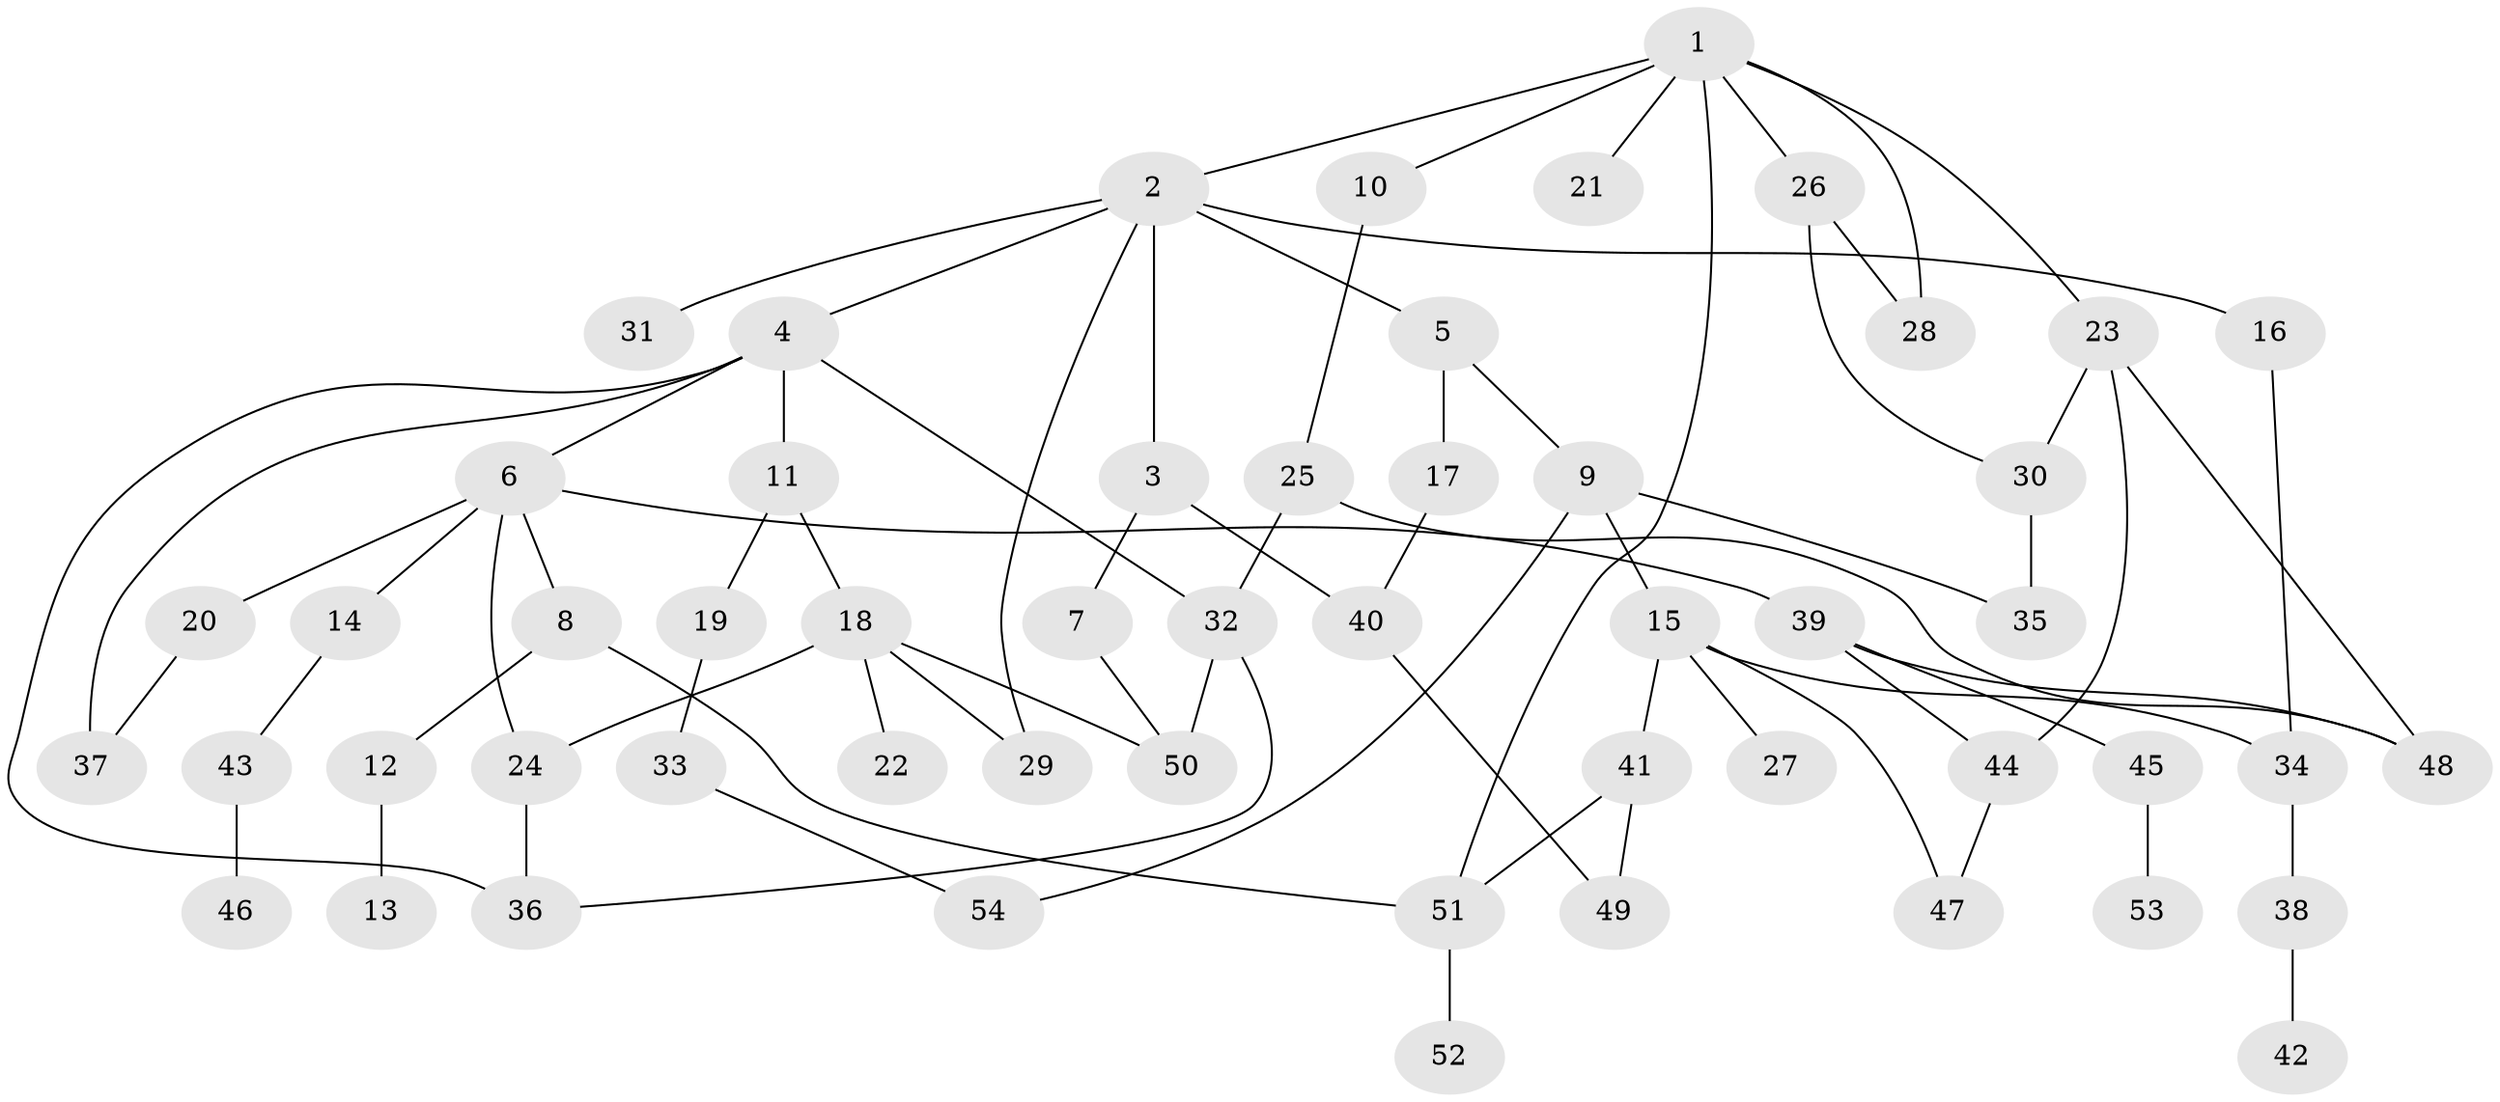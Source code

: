 // coarse degree distribution, {6: 0.037037037037037035, 5: 0.14814814814814814, 4: 0.2222222222222222, 2: 0.14814814814814814, 3: 0.18518518518518517, 1: 0.25925925925925924}
// Generated by graph-tools (version 1.1) at 2025/48/03/04/25 22:48:46]
// undirected, 54 vertices, 74 edges
graph export_dot {
  node [color=gray90,style=filled];
  1;
  2;
  3;
  4;
  5;
  6;
  7;
  8;
  9;
  10;
  11;
  12;
  13;
  14;
  15;
  16;
  17;
  18;
  19;
  20;
  21;
  22;
  23;
  24;
  25;
  26;
  27;
  28;
  29;
  30;
  31;
  32;
  33;
  34;
  35;
  36;
  37;
  38;
  39;
  40;
  41;
  42;
  43;
  44;
  45;
  46;
  47;
  48;
  49;
  50;
  51;
  52;
  53;
  54;
  1 -- 2;
  1 -- 10;
  1 -- 21;
  1 -- 23;
  1 -- 26;
  1 -- 28;
  1 -- 51;
  2 -- 3;
  2 -- 4;
  2 -- 5;
  2 -- 16;
  2 -- 31;
  2 -- 29;
  3 -- 7;
  3 -- 40;
  4 -- 6;
  4 -- 11;
  4 -- 32;
  4 -- 37;
  4 -- 36;
  5 -- 9;
  5 -- 17;
  6 -- 8;
  6 -- 14;
  6 -- 20;
  6 -- 24;
  6 -- 39;
  7 -- 50;
  8 -- 12;
  8 -- 51;
  9 -- 15;
  9 -- 35;
  9 -- 54;
  10 -- 25;
  11 -- 18;
  11 -- 19;
  12 -- 13;
  14 -- 43;
  15 -- 27;
  15 -- 34;
  15 -- 41;
  15 -- 47;
  16 -- 34;
  17 -- 40;
  18 -- 22;
  18 -- 29;
  18 -- 50;
  18 -- 24;
  19 -- 33;
  20 -- 37;
  23 -- 44;
  23 -- 48;
  23 -- 30;
  24 -- 36;
  25 -- 48;
  25 -- 32;
  26 -- 30;
  26 -- 28;
  30 -- 35;
  32 -- 36;
  32 -- 50;
  33 -- 54;
  34 -- 38;
  38 -- 42;
  39 -- 45;
  39 -- 48;
  39 -- 44;
  40 -- 49;
  41 -- 49;
  41 -- 51;
  43 -- 46;
  44 -- 47;
  45 -- 53;
  51 -- 52;
}

